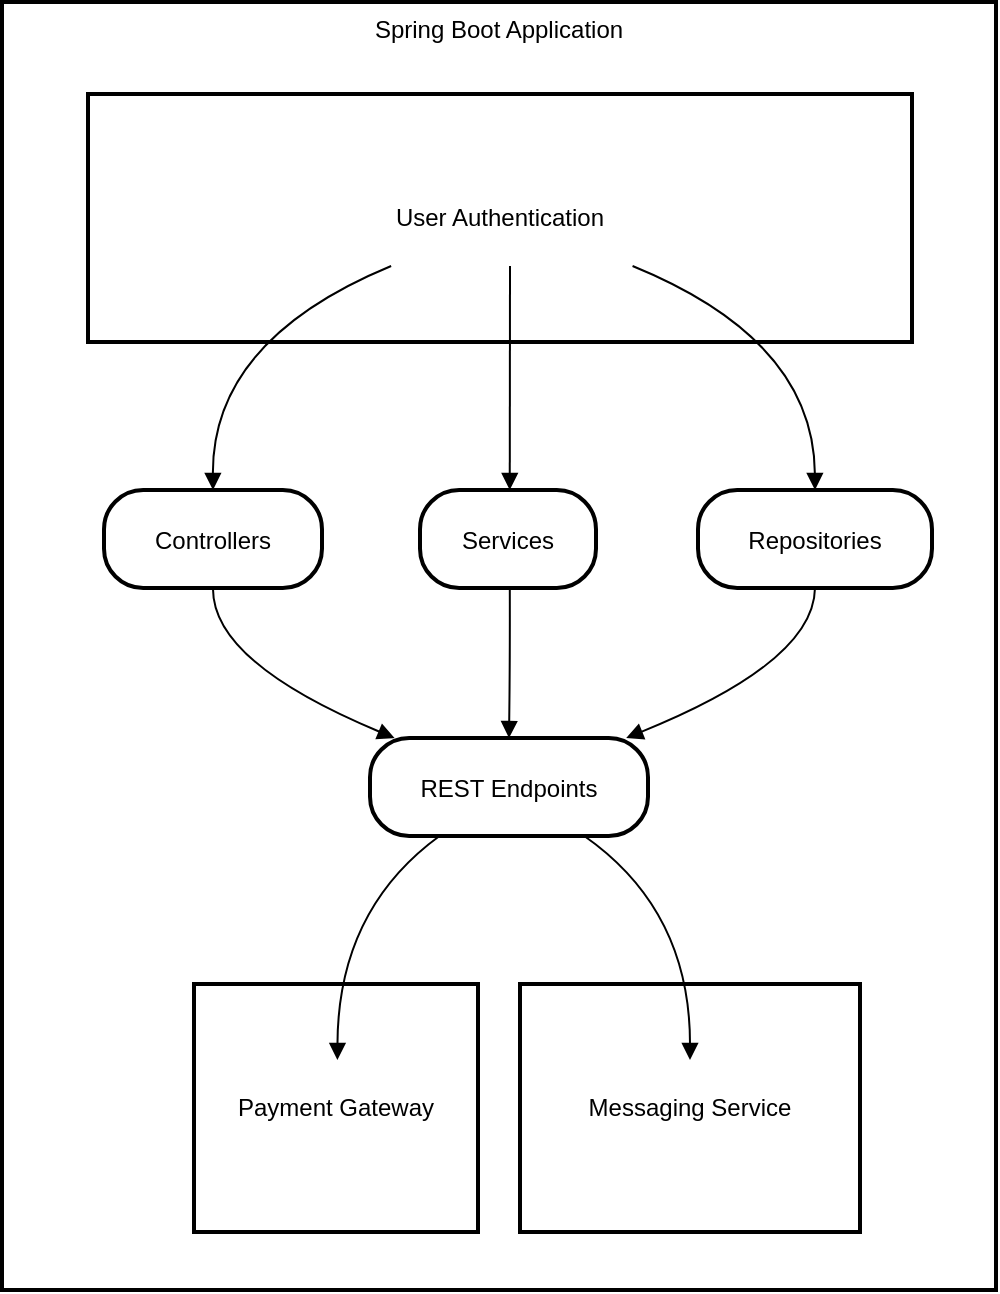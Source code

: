<mxfile version="24.8.2">
  <diagram name="Page-1" id="EiprSx8gblEN2kFrta_C">
    <mxGraphModel>
      <root>
        <mxCell id="0" />
        <mxCell id="1" parent="0" />
        <mxCell id="2" value="Spring Boot Application" style="whiteSpace=wrap;strokeWidth=2;verticalAlign=top;" vertex="1" parent="1">
          <mxGeometry x="8" y="8" width="497" height="644" as="geometry" />
        </mxCell>
        <mxCell id="3" value="Stripe" style="rounded=1;arcSize=40;strokeWidth=2" vertex="1" parent="2">
          <mxGeometry x="131" y="529" width="72" height="49" as="geometry" />
        </mxCell>
        <mxCell id="4" value="Payment Gateway" style="whiteSpace=wrap;strokeWidth=2;" vertex="1" parent="2">
          <mxGeometry x="96" y="491" width="142" height="124" as="geometry" />
        </mxCell>
        <mxCell id="5" value="Role-based User Auth" style="rounded=1;arcSize=40;strokeWidth=2" vertex="1" parent="2">
          <mxGeometry x="163" y="83" width="182" height="49" as="geometry" />
        </mxCell>
        <mxCell id="6" value="Controllers" style="rounded=1;arcSize=40;strokeWidth=2" vertex="1" parent="2">
          <mxGeometry x="51" y="244" width="109" height="49" as="geometry" />
        </mxCell>
        <mxCell id="7" value="Services" style="rounded=1;arcSize=40;strokeWidth=2" vertex="1" parent="2">
          <mxGeometry x="209" y="244" width="88" height="49" as="geometry" />
        </mxCell>
        <mxCell id="8" value="Repositories" style="rounded=1;arcSize=40;strokeWidth=2" vertex="1" parent="2">
          <mxGeometry x="348" y="244" width="117" height="49" as="geometry" />
        </mxCell>
        <mxCell id="9" value="REST Endpoints" style="rounded=1;arcSize=40;strokeWidth=2" vertex="1" parent="2">
          <mxGeometry x="184" y="368" width="139" height="49" as="geometry" />
        </mxCell>
        <mxCell id="10" value="RabbitMQ" style="rounded=1;arcSize=40;strokeWidth=2" vertex="1" parent="2">
          <mxGeometry x="294" y="529" width="100" height="49" as="geometry" />
        </mxCell>
        <mxCell id="11" value="Messaging Service" style="whiteSpace=wrap;strokeWidth=2;" vertex="1" parent="2">
          <mxGeometry x="259" y="491" width="170" height="124" as="geometry" />
        </mxCell>
        <mxCell id="12" value="User Authentication" style="whiteSpace=wrap;strokeWidth=2;" vertex="1" parent="2">
          <mxGeometry x="43" y="46" width="412" height="124" as="geometry" />
        </mxCell>
        <mxCell id="13" value="" style="curved=1;startArrow=none;endArrow=block;exitX=0.18;exitY=0.99;entryX=0.5;entryY=0;" edge="1" parent="2" source="5" target="6">
          <mxGeometry relative="1" as="geometry">
            <Array as="points">
              <mxPoint x="105" y="169" />
            </Array>
          </mxGeometry>
        </mxCell>
        <mxCell id="14" value="" style="curved=1;startArrow=none;endArrow=block;exitX=0.5;exitY=0.99;entryX=0.51;entryY=0;" edge="1" parent="2" source="5" target="7">
          <mxGeometry relative="1" as="geometry">
            <Array as="points" />
          </mxGeometry>
        </mxCell>
        <mxCell id="15" value="" style="curved=1;startArrow=none;endArrow=block;exitX=0.83;exitY=0.99;entryX=0.5;entryY=0;" edge="1" parent="2" source="5" target="8">
          <mxGeometry relative="1" as="geometry">
            <Array as="points">
              <mxPoint x="406" y="169" />
            </Array>
          </mxGeometry>
        </mxCell>
        <mxCell id="16" value="" style="curved=1;startArrow=none;endArrow=block;exitX=0.5;exitY=0.99;entryX=0.08;entryY=-0.01;" edge="1" parent="2" source="6" target="9">
          <mxGeometry relative="1" as="geometry">
            <Array as="points">
              <mxPoint x="105" y="330" />
            </Array>
          </mxGeometry>
        </mxCell>
        <mxCell id="17" value="" style="curved=1;startArrow=none;endArrow=block;exitX=0.51;exitY=0.99;entryX=0.5;entryY=-0.01;" edge="1" parent="2" source="7" target="9">
          <mxGeometry relative="1" as="geometry">
            <Array as="points">
              <mxPoint x="254" y="330" />
            </Array>
          </mxGeometry>
        </mxCell>
        <mxCell id="18" value="" style="curved=1;startArrow=none;endArrow=block;exitX=0.5;exitY=0.99;entryX=0.93;entryY=-0.01;" edge="1" parent="2" source="8" target="9">
          <mxGeometry relative="1" as="geometry">
            <Array as="points">
              <mxPoint x="406" y="330" />
            </Array>
          </mxGeometry>
        </mxCell>
        <mxCell id="19" value="" style="curved=1;startArrow=none;endArrow=block;exitX=0.76;exitY=0.98;entryX=0.5;entryY=-0.01;" edge="1" parent="2" source="9" target="10">
          <mxGeometry relative="1" as="geometry">
            <Array as="points">
              <mxPoint x="344" y="454" />
            </Array>
          </mxGeometry>
        </mxCell>
        <mxCell id="20" value="" style="curved=1;startArrow=none;endArrow=block;exitX=0.26;exitY=0.98;entryX=0.51;entryY=-0.01;" edge="1" parent="2" source="9" target="3">
          <mxGeometry relative="1" as="geometry">
            <Array as="points">
              <mxPoint x="168" y="454" />
            </Array>
          </mxGeometry>
        </mxCell>
      </root>
    </mxGraphModel>
  </diagram>
</mxfile>
